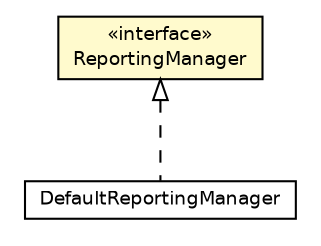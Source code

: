 #!/usr/local/bin/dot
#
# Class diagram 
# Generated by UmlGraph version 4.6 (http://www.spinellis.gr/sw/umlgraph)
#

digraph G {
	edge [fontname="Helvetica",fontsize=10,labelfontname="Helvetica",labelfontsize=10];
	node [fontname="Helvetica",fontsize=10,shape=plaintext];
	// org.apache.maven.archiva.reporting.ReportingManager
	c105971 [label=<<table border="0" cellborder="1" cellspacing="0" cellpadding="2" port="p" bgcolor="lemonChiffon" href="./ReportingManager.html">
		<tr><td><table border="0" cellspacing="0" cellpadding="1">
			<tr><td> &laquo;interface&raquo; </td></tr>
			<tr><td> ReportingManager </td></tr>
		</table></td></tr>
		</table>>, fontname="Helvetica", fontcolor="black", fontsize=9.0];
	// org.apache.maven.archiva.reporting.DefaultReportingManager
	c105974 [label=<<table border="0" cellborder="1" cellspacing="0" cellpadding="2" port="p" href="./DefaultReportingManager.html">
		<tr><td><table border="0" cellspacing="0" cellpadding="1">
			<tr><td> DefaultReportingManager </td></tr>
		</table></td></tr>
		</table>>, fontname="Helvetica", fontcolor="black", fontsize=9.0];
	//org.apache.maven.archiva.reporting.DefaultReportingManager implements org.apache.maven.archiva.reporting.ReportingManager
	c105971:p -> c105974:p [dir=back,arrowtail=empty,style=dashed];
}

